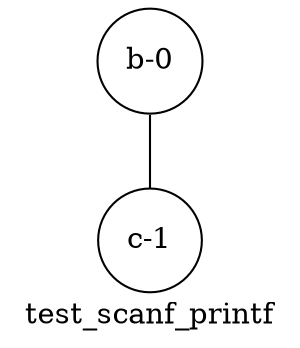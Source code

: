 graph test_scanf_printf{
label =test_scanf_printf
b[label="b-0", shape=circle, style=filled, fillcolor=White]
c[label="c-1", shape=circle, style=filled, fillcolor=White]
b--c
}
